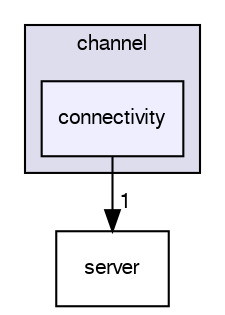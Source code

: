 digraph "/var/lib/jenkins/workspace/kaa/client/client-multi/client-cpp/kaa/channel/connectivity" {
  bgcolor=transparent;
  compound=true
  node [ fontsize="10", fontname="FreeSans"];
  edge [ labelfontsize="10", labelfontname="FreeSans"];
  subgraph clusterdir_a9530586dc064ed366c61e74921a5d3b {
    graph [ bgcolor="#ddddee", pencolor="black", label="channel" fontname="FreeSans", fontsize="10", URL="dir_a9530586dc064ed366c61e74921a5d3b.html"]
  dir_8a7e299732a18142ab0961945eda98b7 [shape=box, label="connectivity", style="filled", fillcolor="#eeeeff", pencolor="black", URL="dir_8a7e299732a18142ab0961945eda98b7.html"];
  }
  dir_74744bb5e34682e8e5a7ef98663c824e [shape=box label="server" URL="dir_74744bb5e34682e8e5a7ef98663c824e.html"];
  dir_8a7e299732a18142ab0961945eda98b7->dir_74744bb5e34682e8e5a7ef98663c824e [headlabel="1", labeldistance=1.5 headhref="dir_000011_000013.html"];
}
